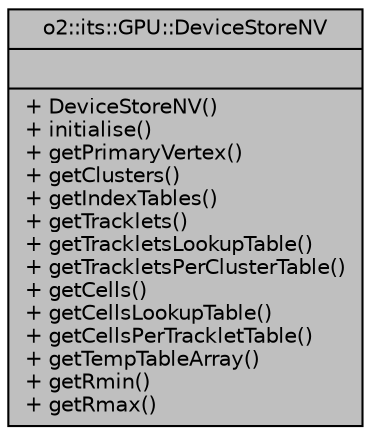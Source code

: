 digraph "o2::its::GPU::DeviceStoreNV"
{
 // INTERACTIVE_SVG=YES
  bgcolor="transparent";
  edge [fontname="Helvetica",fontsize="10",labelfontname="Helvetica",labelfontsize="10"];
  node [fontname="Helvetica",fontsize="10",shape=record];
  Node1 [label="{o2::its::GPU::DeviceStoreNV\n||+ DeviceStoreNV()\l+ initialise()\l+ getPrimaryVertex()\l+ getClusters()\l+ getIndexTables()\l+ getTracklets()\l+ getTrackletsLookupTable()\l+ getTrackletsPerClusterTable()\l+ getCells()\l+ getCellsLookupTable()\l+ getCellsPerTrackletTable()\l+ getTempTableArray()\l+ getRmin()\l+ getRmax()\l}",height=0.2,width=0.4,color="black", fillcolor="grey75", style="filled", fontcolor="black"];
}
